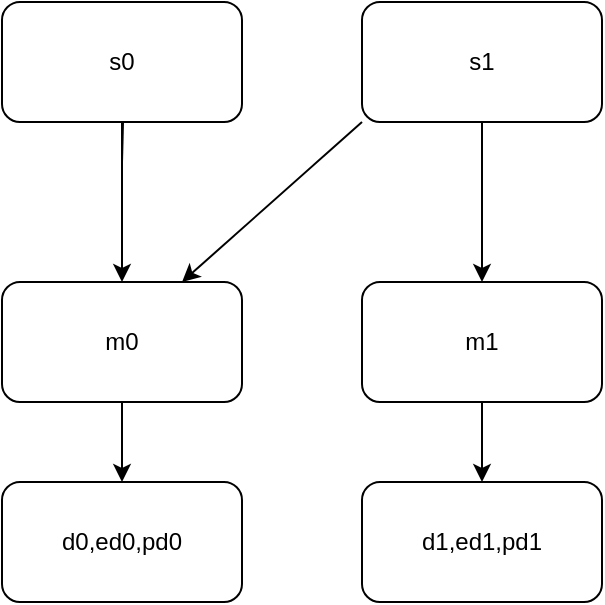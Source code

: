 <mxfile version="20.4.0" type="github">
  <diagram id="RHu95Vf85EczBPkQdt_N" name="Page-1">
    <mxGraphModel dx="1298" dy="774" grid="1" gridSize="10" guides="1" tooltips="1" connect="1" arrows="1" fold="1" page="1" pageScale="1" pageWidth="827" pageHeight="1169" math="0" shadow="0">
      <root>
        <mxCell id="0" />
        <mxCell id="1" parent="0" />
        <mxCell id="crt93_arKYEX9t0oyym4-7" value="" style="edgeStyle=orthogonalEdgeStyle;rounded=0;orthogonalLoop=1;jettySize=auto;html=1;startArrow=none;" edge="1" parent="1" source="crt93_arKYEX9t0oyym4-1" target="crt93_arKYEX9t0oyym4-3">
          <mxGeometry relative="1" as="geometry">
            <mxPoint x="220" y="320" as="sourcePoint" />
            <Array as="points">
              <mxPoint x="220" y="310" />
              <mxPoint x="220" y="310" />
            </Array>
          </mxGeometry>
        </mxCell>
        <mxCell id="crt93_arKYEX9t0oyym4-8" value="" style="edgeStyle=orthogonalEdgeStyle;rounded=0;orthogonalLoop=1;jettySize=auto;html=1;" edge="1" parent="1" source="crt93_arKYEX9t0oyym4-3" target="crt93_arKYEX9t0oyym4-4">
          <mxGeometry relative="1" as="geometry" />
        </mxCell>
        <mxCell id="crt93_arKYEX9t0oyym4-3" value="m0" style="rounded=1;whiteSpace=wrap;html=1;" vertex="1" parent="1">
          <mxGeometry x="160" y="380" width="120" height="60" as="geometry" />
        </mxCell>
        <mxCell id="crt93_arKYEX9t0oyym4-4" value="d0,ed0,pd0" style="rounded=1;whiteSpace=wrap;html=1;" vertex="1" parent="1">
          <mxGeometry x="160" y="480" width="120" height="60" as="geometry" />
        </mxCell>
        <mxCell id="crt93_arKYEX9t0oyym4-13" style="edgeStyle=orthogonalEdgeStyle;rounded=0;orthogonalLoop=1;jettySize=auto;html=1;" edge="1" parent="1" source="crt93_arKYEX9t0oyym4-5" target="crt93_arKYEX9t0oyym4-11">
          <mxGeometry relative="1" as="geometry" />
        </mxCell>
        <mxCell id="crt93_arKYEX9t0oyym4-5" value="s1" style="rounded=1;whiteSpace=wrap;html=1;" vertex="1" parent="1">
          <mxGeometry x="340" y="240" width="120" height="60" as="geometry" />
        </mxCell>
        <mxCell id="crt93_arKYEX9t0oyym4-1" value="s0" style="rounded=1;whiteSpace=wrap;html=1;" vertex="1" parent="1">
          <mxGeometry x="160" y="240" width="120" height="60" as="geometry" />
        </mxCell>
        <mxCell id="crt93_arKYEX9t0oyym4-9" value="" style="edgeStyle=orthogonalEdgeStyle;rounded=0;orthogonalLoop=1;jettySize=auto;html=1;endArrow=none;" edge="1" parent="1" target="crt93_arKYEX9t0oyym4-1">
          <mxGeometry relative="1" as="geometry">
            <mxPoint x="220" y="320" as="sourcePoint" />
            <mxPoint x="220" y="380" as="targetPoint" />
          </mxGeometry>
        </mxCell>
        <mxCell id="crt93_arKYEX9t0oyym4-10" style="edgeStyle=orthogonalEdgeStyle;rounded=0;orthogonalLoop=1;jettySize=auto;html=1;exitX=0.5;exitY=1;exitDx=0;exitDy=0;" edge="1" parent="1" source="crt93_arKYEX9t0oyym4-5" target="crt93_arKYEX9t0oyym4-5">
          <mxGeometry relative="1" as="geometry" />
        </mxCell>
        <mxCell id="crt93_arKYEX9t0oyym4-16" value="" style="edgeStyle=orthogonalEdgeStyle;rounded=0;orthogonalLoop=1;jettySize=auto;html=1;" edge="1" parent="1" source="crt93_arKYEX9t0oyym4-11" target="crt93_arKYEX9t0oyym4-12">
          <mxGeometry relative="1" as="geometry" />
        </mxCell>
        <mxCell id="crt93_arKYEX9t0oyym4-11" value="m1" style="rounded=1;whiteSpace=wrap;html=1;" vertex="1" parent="1">
          <mxGeometry x="340" y="380" width="120" height="60" as="geometry" />
        </mxCell>
        <mxCell id="crt93_arKYEX9t0oyym4-12" value="d1,ed1,pd1" style="rounded=1;whiteSpace=wrap;html=1;" vertex="1" parent="1">
          <mxGeometry x="340" y="480" width="120" height="60" as="geometry" />
        </mxCell>
        <mxCell id="crt93_arKYEX9t0oyym4-15" value="" style="endArrow=classic;html=1;rounded=0;exitX=0;exitY=1;exitDx=0;exitDy=0;entryX=0.75;entryY=0;entryDx=0;entryDy=0;" edge="1" parent="1" source="crt93_arKYEX9t0oyym4-5" target="crt93_arKYEX9t0oyym4-3">
          <mxGeometry width="50" height="50" relative="1" as="geometry">
            <mxPoint x="390" y="420" as="sourcePoint" />
            <mxPoint x="440" y="370" as="targetPoint" />
          </mxGeometry>
        </mxCell>
      </root>
    </mxGraphModel>
  </diagram>
</mxfile>
